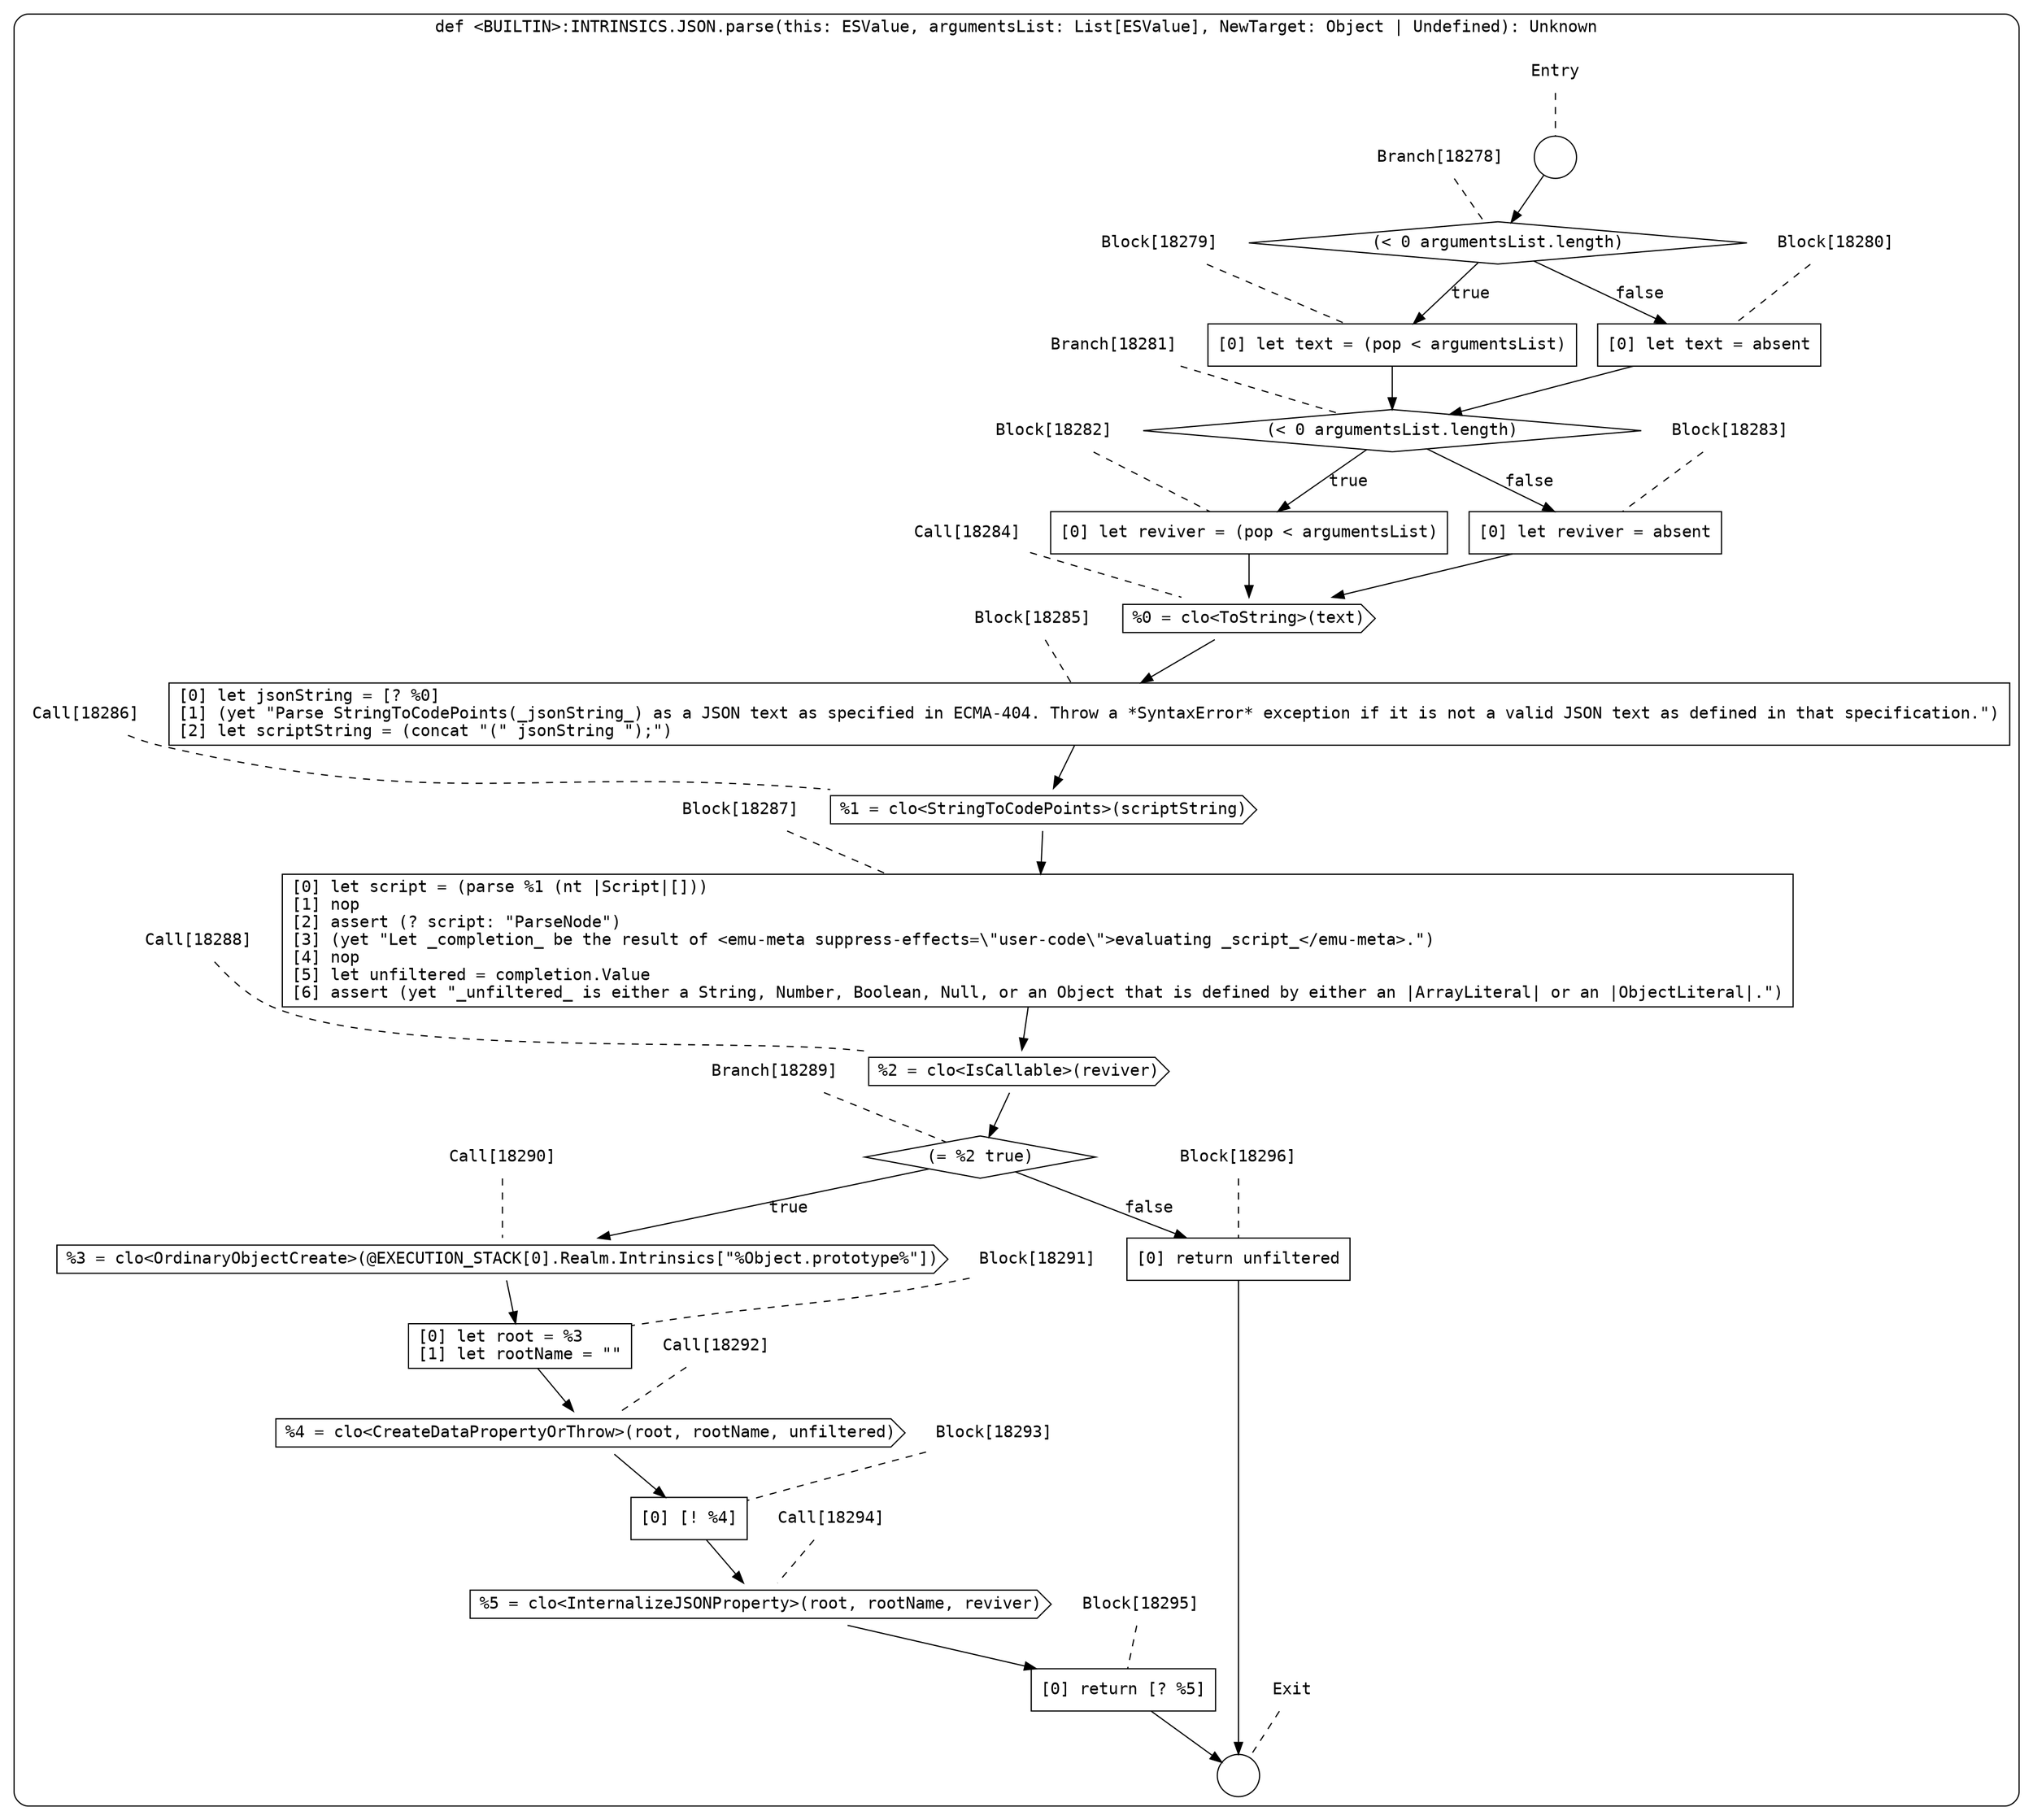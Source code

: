 digraph {
  graph [fontname = "Consolas"]
  node [fontname = "Consolas"]
  edge [fontname = "Consolas"]
  subgraph cluster2545 {
    label = "def <BUILTIN>:INTRINSICS.JSON.parse(this: ESValue, argumentsList: List[ESValue], NewTarget: Object | Undefined): Unknown"
    style = rounded
    cluster2545_entry_name [shape=none, label=<<font color="black">Entry</font>>]
    cluster2545_entry_name -> cluster2545_entry [arrowhead=none, color="black", style=dashed]
    cluster2545_entry [shape=circle label=" " color="black" fillcolor="white" style=filled]
    cluster2545_entry -> node18278 [color="black"]
    cluster2545_exit_name [shape=none, label=<<font color="black">Exit</font>>]
    cluster2545_exit_name -> cluster2545_exit [arrowhead=none, color="black", style=dashed]
    cluster2545_exit [shape=circle label=" " color="black" fillcolor="white" style=filled]
    node18278_name [shape=none, label=<<font color="black">Branch[18278]</font>>]
    node18278_name -> node18278 [arrowhead=none, color="black", style=dashed]
    node18278 [shape=diamond, label=<<font color="black">(&lt; 0 argumentsList.length)</font>> color="black" fillcolor="white", style=filled]
    node18278 -> node18279 [label=<<font color="black">true</font>> color="black"]
    node18278 -> node18280 [label=<<font color="black">false</font>> color="black"]
    node18279_name [shape=none, label=<<font color="black">Block[18279]</font>>]
    node18279_name -> node18279 [arrowhead=none, color="black", style=dashed]
    node18279 [shape=box, label=<<font color="black">[0] let text = (pop &lt; argumentsList)<BR ALIGN="LEFT"/></font>> color="black" fillcolor="white", style=filled]
    node18279 -> node18281 [color="black"]
    node18280_name [shape=none, label=<<font color="black">Block[18280]</font>>]
    node18280_name -> node18280 [arrowhead=none, color="black", style=dashed]
    node18280 [shape=box, label=<<font color="black">[0] let text = absent<BR ALIGN="LEFT"/></font>> color="black" fillcolor="white", style=filled]
    node18280 -> node18281 [color="black"]
    node18281_name [shape=none, label=<<font color="black">Branch[18281]</font>>]
    node18281_name -> node18281 [arrowhead=none, color="black", style=dashed]
    node18281 [shape=diamond, label=<<font color="black">(&lt; 0 argumentsList.length)</font>> color="black" fillcolor="white", style=filled]
    node18281 -> node18282 [label=<<font color="black">true</font>> color="black"]
    node18281 -> node18283 [label=<<font color="black">false</font>> color="black"]
    node18282_name [shape=none, label=<<font color="black">Block[18282]</font>>]
    node18282_name -> node18282 [arrowhead=none, color="black", style=dashed]
    node18282 [shape=box, label=<<font color="black">[0] let reviver = (pop &lt; argumentsList)<BR ALIGN="LEFT"/></font>> color="black" fillcolor="white", style=filled]
    node18282 -> node18284 [color="black"]
    node18283_name [shape=none, label=<<font color="black">Block[18283]</font>>]
    node18283_name -> node18283 [arrowhead=none, color="black", style=dashed]
    node18283 [shape=box, label=<<font color="black">[0] let reviver = absent<BR ALIGN="LEFT"/></font>> color="black" fillcolor="white", style=filled]
    node18283 -> node18284 [color="black"]
    node18284_name [shape=none, label=<<font color="black">Call[18284]</font>>]
    node18284_name -> node18284 [arrowhead=none, color="black", style=dashed]
    node18284 [shape=cds, label=<<font color="black">%0 = clo&lt;ToString&gt;(text)</font>> color="black" fillcolor="white", style=filled]
    node18284 -> node18285 [color="black"]
    node18285_name [shape=none, label=<<font color="black">Block[18285]</font>>]
    node18285_name -> node18285 [arrowhead=none, color="black", style=dashed]
    node18285 [shape=box, label=<<font color="black">[0] let jsonString = [? %0]<BR ALIGN="LEFT"/>[1] (yet &quot;Parse StringToCodePoints(_jsonString_) as a JSON text as specified in ECMA-404. Throw a *SyntaxError* exception if it is not a valid JSON text as defined in that specification.&quot;)<BR ALIGN="LEFT"/>[2] let scriptString = (concat &quot;(&quot; jsonString &quot;);&quot;)<BR ALIGN="LEFT"/></font>> color="black" fillcolor="white", style=filled]
    node18285 -> node18286 [color="black"]
    node18286_name [shape=none, label=<<font color="black">Call[18286]</font>>]
    node18286_name -> node18286 [arrowhead=none, color="black", style=dashed]
    node18286 [shape=cds, label=<<font color="black">%1 = clo&lt;StringToCodePoints&gt;(scriptString)</font>> color="black" fillcolor="white", style=filled]
    node18286 -> node18287 [color="black"]
    node18287_name [shape=none, label=<<font color="black">Block[18287]</font>>]
    node18287_name -> node18287 [arrowhead=none, color="black", style=dashed]
    node18287 [shape=box, label=<<font color="black">[0] let script = (parse %1 (nt |Script|[]))<BR ALIGN="LEFT"/>[1] nop<BR ALIGN="LEFT"/>[2] assert (? script: &quot;ParseNode&quot;)<BR ALIGN="LEFT"/>[3] (yet &quot;Let _completion_ be the result of &lt;emu-meta suppress-effects=\&quot;user-code\&quot;&gt;evaluating _script_&lt;/emu-meta&gt;.&quot;)<BR ALIGN="LEFT"/>[4] nop<BR ALIGN="LEFT"/>[5] let unfiltered = completion.Value<BR ALIGN="LEFT"/>[6] assert (yet &quot;_unfiltered_ is either a String, Number, Boolean, Null, or an Object that is defined by either an |ArrayLiteral| or an |ObjectLiteral|.&quot;)<BR ALIGN="LEFT"/></font>> color="black" fillcolor="white", style=filled]
    node18287 -> node18288 [color="black"]
    node18288_name [shape=none, label=<<font color="black">Call[18288]</font>>]
    node18288_name -> node18288 [arrowhead=none, color="black", style=dashed]
    node18288 [shape=cds, label=<<font color="black">%2 = clo&lt;IsCallable&gt;(reviver)</font>> color="black" fillcolor="white", style=filled]
    node18288 -> node18289 [color="black"]
    node18289_name [shape=none, label=<<font color="black">Branch[18289]</font>>]
    node18289_name -> node18289 [arrowhead=none, color="black", style=dashed]
    node18289 [shape=diamond, label=<<font color="black">(= %2 true)</font>> color="black" fillcolor="white", style=filled]
    node18289 -> node18290 [label=<<font color="black">true</font>> color="black"]
    node18289 -> node18296 [label=<<font color="black">false</font>> color="black"]
    node18290_name [shape=none, label=<<font color="black">Call[18290]</font>>]
    node18290_name -> node18290 [arrowhead=none, color="black", style=dashed]
    node18290 [shape=cds, label=<<font color="black">%3 = clo&lt;OrdinaryObjectCreate&gt;(@EXECUTION_STACK[0].Realm.Intrinsics[&quot;%Object.prototype%&quot;])</font>> color="black" fillcolor="white", style=filled]
    node18290 -> node18291 [color="black"]
    node18296_name [shape=none, label=<<font color="black">Block[18296]</font>>]
    node18296_name -> node18296 [arrowhead=none, color="black", style=dashed]
    node18296 [shape=box, label=<<font color="black">[0] return unfiltered<BR ALIGN="LEFT"/></font>> color="black" fillcolor="white", style=filled]
    node18296 -> cluster2545_exit [color="black"]
    node18291_name [shape=none, label=<<font color="black">Block[18291]</font>>]
    node18291_name -> node18291 [arrowhead=none, color="black", style=dashed]
    node18291 [shape=box, label=<<font color="black">[0] let root = %3<BR ALIGN="LEFT"/>[1] let rootName = &quot;&quot;<BR ALIGN="LEFT"/></font>> color="black" fillcolor="white", style=filled]
    node18291 -> node18292 [color="black"]
    node18292_name [shape=none, label=<<font color="black">Call[18292]</font>>]
    node18292_name -> node18292 [arrowhead=none, color="black", style=dashed]
    node18292 [shape=cds, label=<<font color="black">%4 = clo&lt;CreateDataPropertyOrThrow&gt;(root, rootName, unfiltered)</font>> color="black" fillcolor="white", style=filled]
    node18292 -> node18293 [color="black"]
    node18293_name [shape=none, label=<<font color="black">Block[18293]</font>>]
    node18293_name -> node18293 [arrowhead=none, color="black", style=dashed]
    node18293 [shape=box, label=<<font color="black">[0] [! %4]<BR ALIGN="LEFT"/></font>> color="black" fillcolor="white", style=filled]
    node18293 -> node18294 [color="black"]
    node18294_name [shape=none, label=<<font color="black">Call[18294]</font>>]
    node18294_name -> node18294 [arrowhead=none, color="black", style=dashed]
    node18294 [shape=cds, label=<<font color="black">%5 = clo&lt;InternalizeJSONProperty&gt;(root, rootName, reviver)</font>> color="black" fillcolor="white", style=filled]
    node18294 -> node18295 [color="black"]
    node18295_name [shape=none, label=<<font color="black">Block[18295]</font>>]
    node18295_name -> node18295 [arrowhead=none, color="black", style=dashed]
    node18295 [shape=box, label=<<font color="black">[0] return [? %5]<BR ALIGN="LEFT"/></font>> color="black" fillcolor="white", style=filled]
    node18295 -> cluster2545_exit [color="black"]
  }
}